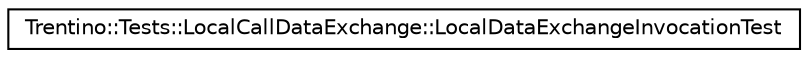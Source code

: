 digraph G
{
  edge [fontname="Helvetica",fontsize="10",labelfontname="Helvetica",labelfontsize="10"];
  node [fontname="Helvetica",fontsize="10",shape=record];
  rankdir="LR";
  Node1 [label="Trentino::Tests::LocalCallDataExchange::LocalDataExchangeInvocationTest",height=0.2,width=0.4,color="black", fillcolor="white", style="filled",URL="$class_trentino_1_1_tests_1_1_local_call_data_exchange_1_1_local_data_exchange_invocation_test.html"];
}
